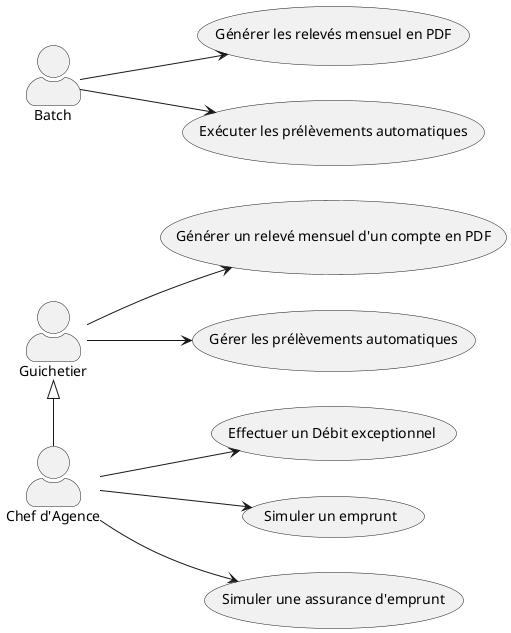 @startuml v3
skinparam actorStyle awesome
left to right direction

actor :Guichetier: as G
actor :Chef d'Agence: as CA
actor :Batch: as B

usecase "Générer un relevé mensuel d'un compte en PDF" as pdf
usecase "Gérer les prélèvements automatiques" as prélèvements

usecase "Effectuer un Débit exceptionnel" as Debit
usecase "Simuler un emprunt" as Emprunt
usecase "Simuler une assurance d'emprunt" as Assurance

usecase "Générer les relevés mensuel en PDF" as releve
usecase "Exécuter les prélèvements automatiques" as execute


G --> pdf
G --> prélèvements

CA --> Debit
CA --> Emprunt
CA --> Assurance

G <|- CA

B --> releve
B --> execute
@enduml